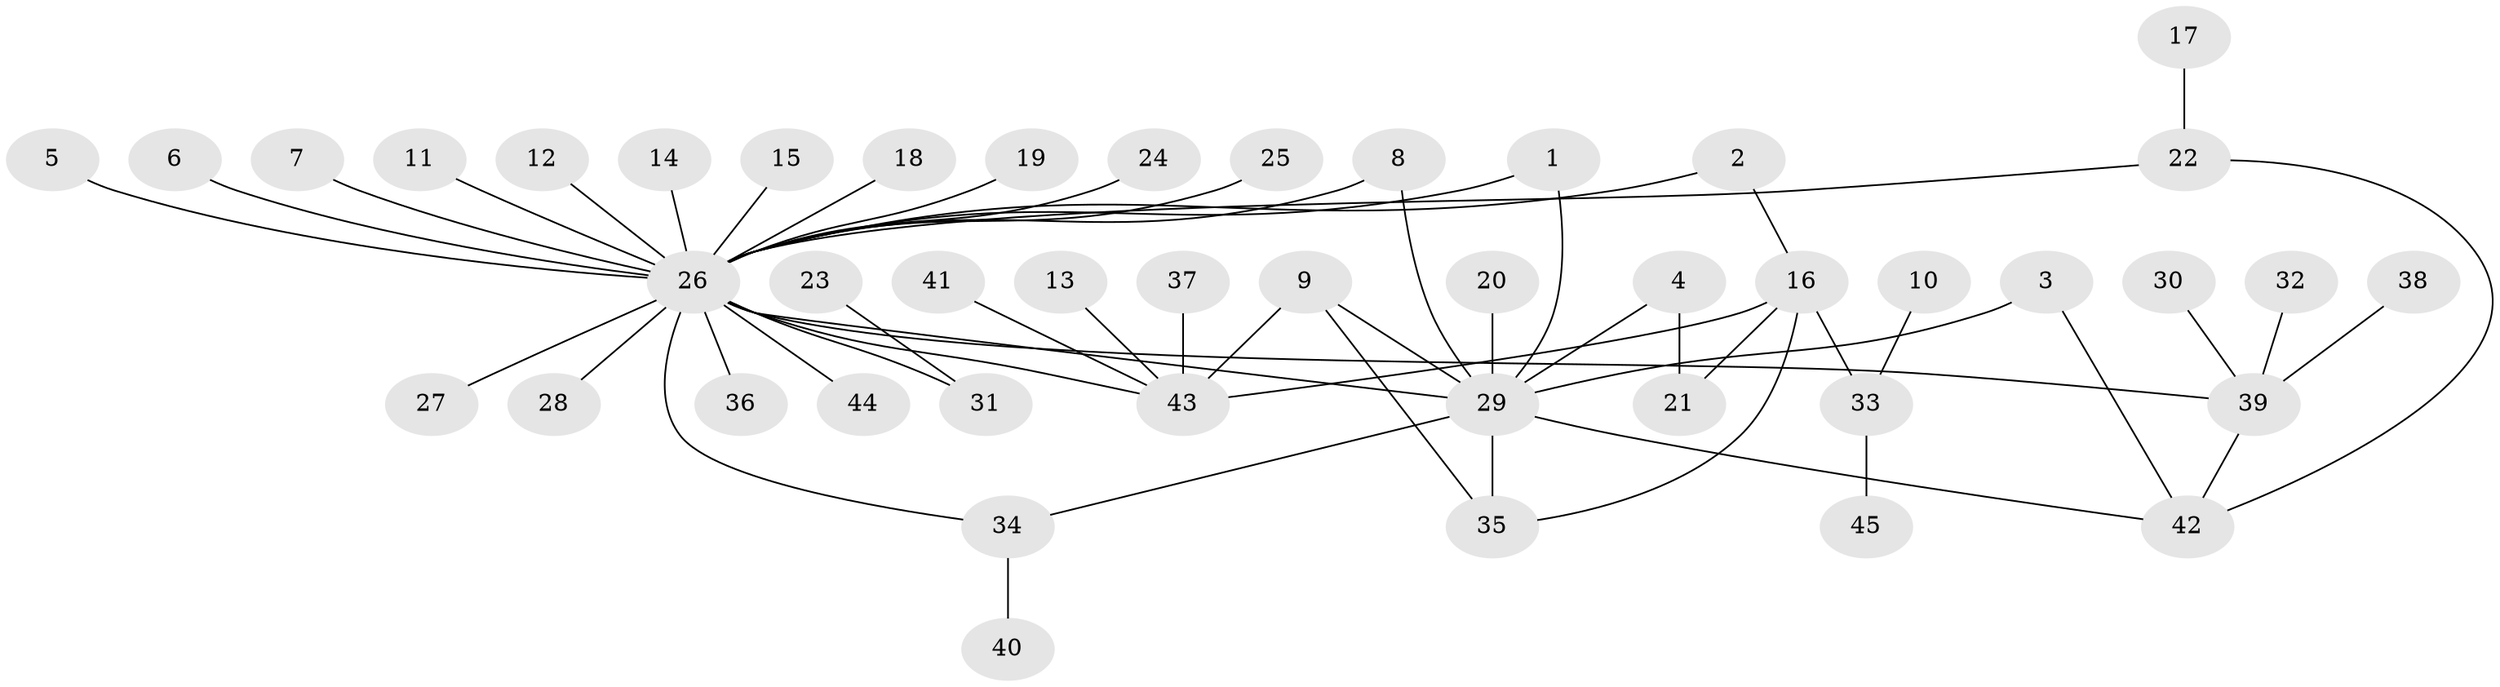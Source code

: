 // original degree distribution, {15: 0.009009009009009009, 29: 0.009009009009009009, 3: 0.05405405405405406, 2: 0.23423423423423423, 6: 0.02702702702702703, 7: 0.009009009009009009, 5: 0.036036036036036036, 10: 0.009009009009009009, 1: 0.5675675675675675, 4: 0.04504504504504504}
// Generated by graph-tools (version 1.1) at 2025/36/03/04/25 23:36:50]
// undirected, 45 vertices, 55 edges
graph export_dot {
  node [color=gray90,style=filled];
  1;
  2;
  3;
  4;
  5;
  6;
  7;
  8;
  9;
  10;
  11;
  12;
  13;
  14;
  15;
  16;
  17;
  18;
  19;
  20;
  21;
  22;
  23;
  24;
  25;
  26;
  27;
  28;
  29;
  30;
  31;
  32;
  33;
  34;
  35;
  36;
  37;
  38;
  39;
  40;
  41;
  42;
  43;
  44;
  45;
  1 -- 26 [weight=1.0];
  1 -- 29 [weight=1.0];
  2 -- 16 [weight=1.0];
  2 -- 26 [weight=1.0];
  3 -- 29 [weight=1.0];
  3 -- 42 [weight=1.0];
  4 -- 21 [weight=1.0];
  4 -- 29 [weight=1.0];
  5 -- 26 [weight=1.0];
  6 -- 26 [weight=1.0];
  7 -- 26 [weight=1.0];
  8 -- 26 [weight=1.0];
  8 -- 29 [weight=1.0];
  9 -- 29 [weight=1.0];
  9 -- 35 [weight=1.0];
  9 -- 43 [weight=1.0];
  10 -- 33 [weight=1.0];
  11 -- 26 [weight=1.0];
  12 -- 26 [weight=1.0];
  13 -- 43 [weight=1.0];
  14 -- 26 [weight=1.0];
  15 -- 26 [weight=1.0];
  16 -- 21 [weight=1.0];
  16 -- 33 [weight=2.0];
  16 -- 35 [weight=1.0];
  16 -- 43 [weight=2.0];
  17 -- 22 [weight=1.0];
  18 -- 26 [weight=1.0];
  19 -- 26 [weight=1.0];
  20 -- 29 [weight=1.0];
  22 -- 26 [weight=1.0];
  22 -- 42 [weight=1.0];
  23 -- 31 [weight=1.0];
  24 -- 26 [weight=1.0];
  25 -- 26 [weight=1.0];
  26 -- 27 [weight=1.0];
  26 -- 28 [weight=1.0];
  26 -- 29 [weight=1.0];
  26 -- 31 [weight=1.0];
  26 -- 34 [weight=1.0];
  26 -- 36 [weight=1.0];
  26 -- 39 [weight=1.0];
  26 -- 43 [weight=1.0];
  26 -- 44 [weight=1.0];
  29 -- 34 [weight=1.0];
  29 -- 35 [weight=1.0];
  29 -- 42 [weight=1.0];
  30 -- 39 [weight=1.0];
  32 -- 39 [weight=1.0];
  33 -- 45 [weight=1.0];
  34 -- 40 [weight=1.0];
  37 -- 43 [weight=1.0];
  38 -- 39 [weight=2.0];
  39 -- 42 [weight=1.0];
  41 -- 43 [weight=1.0];
}
